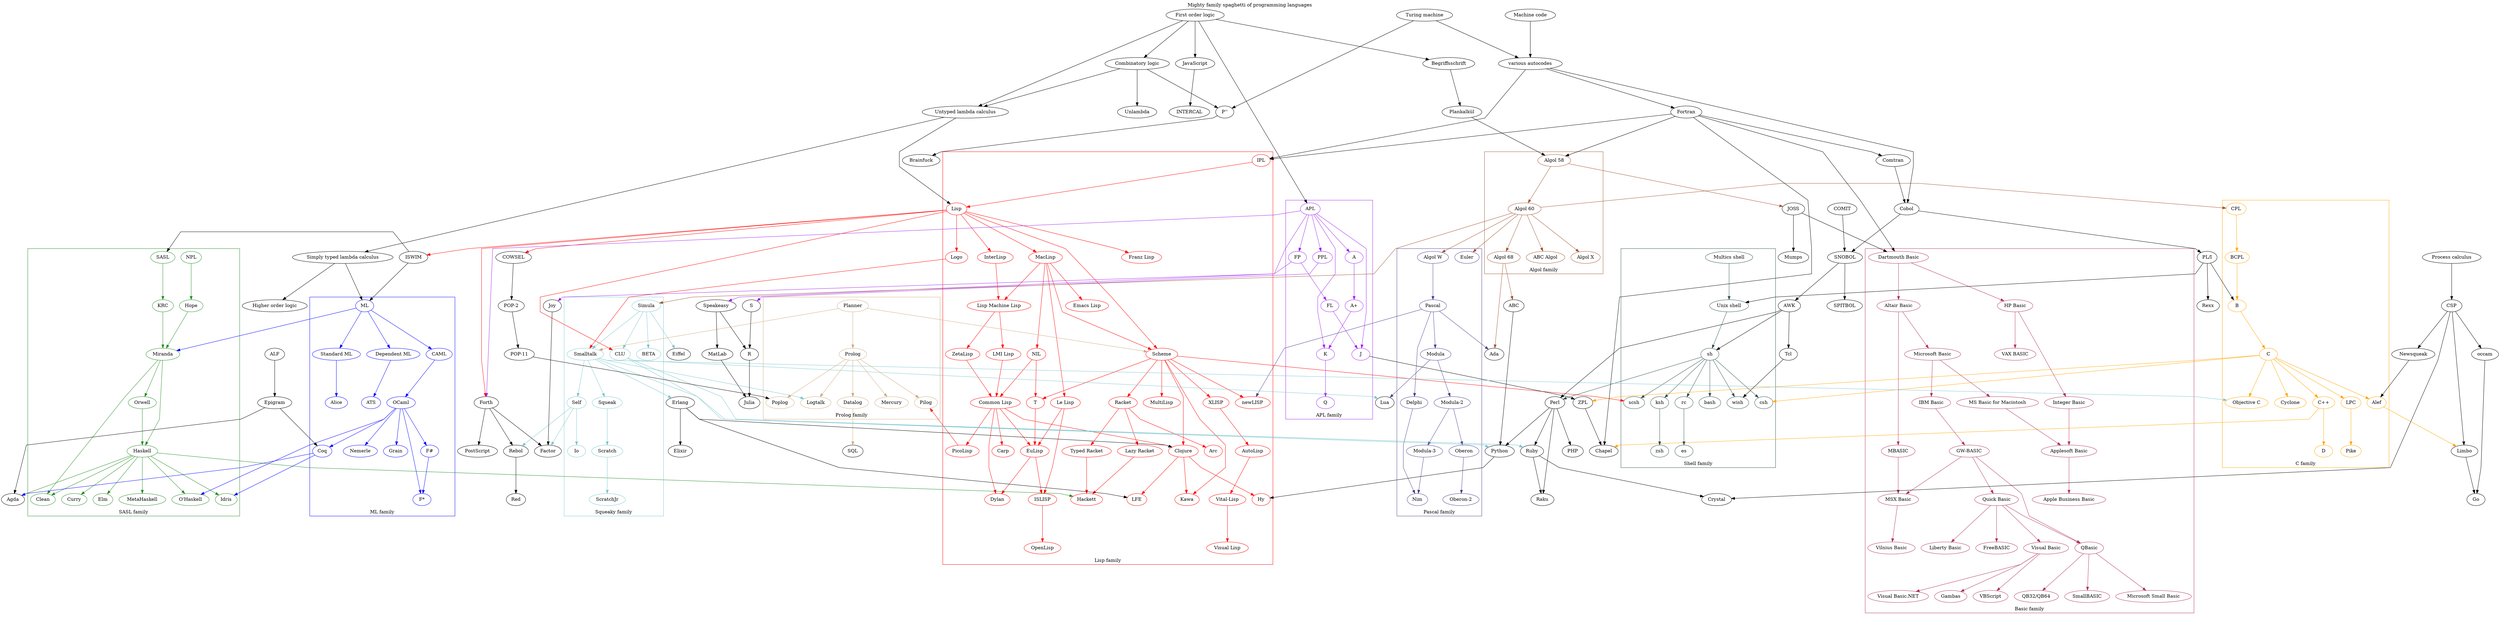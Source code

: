 # -*- graphviz-dot -*-
digraph FP
{
	graph[ranksep=1.5,
	      ratio="compress",
	      overlap="orthodoxy",
	      concentrate=false,
	      label="Mighty family spaghetti of programming languages",
	      labelloc=t,
	      splines="polyline"];

	subgraph cluster_Lisps
	{
		edge[color=red, constraint=true];
		node[color=red];
		graph[pencolor=red,
		      label="Lisp family",
		      labelloc=b];

		"IPL" -> "Lisp" -> "InterLisp" -> "Lisp Machine Lisp" -> "ZetaLisp" -> "Common Lisp";
		"Lisp" -> "MacLisp" -> "Lisp Machine Lisp" -> "LMI Lisp" -> "Common Lisp";
		"MacLisp" -> "Scheme" -> "MultiLisp";
		"Scheme" -> "XLISP" -> "AutoLisp" -> "Vital-Lisp" -> "Visual Lisp";
		"MacLisp" -> "Emacs Lisp";
		"MacLisp" -> "NIL" -> "Common Lisp" -> "Dylan";
		"NIL" -> "T";
		"Common Lisp" -> "Clojure" -> "LFE";
		"Scheme" -> "Clojure" -> "Kawa";
		"Lisp" -> "Logo";
		"Lisp" -> "Franz Lisp";
		"Lisp" -> "Scheme" -> "T";
		"Scheme" -> "Racket" -> "Arc";
		"Racket" -> "Typed Racket" -> "Hackett";
		"Racket" -> "Lazy Racket" -> "Hackett";
		"Scheme" -> "Kawa";
		"Clojure" -> "Hy";
		"Scheme" -> "newLISP";
		"Common Lisp" -> "PicoLisp";
		"MacLisp" -> "Le Lisp" -> "EuLisp";
		"Le Lisp" -> "ISLISP";
		"Common Lisp" -> "EuLisp" -> "Dylan";
		"T" -> "EuLisp" -> "ISLISP" -> "OpenLisp";
		"Common Lisp" -> "Carp";
	}

	subgraph cluster_SASLs
	{
		edge[color=forestgreen, constraint=true];
		node[color=forestgreen];
		graph[pencolor=forestgreen,
		      label="SASL family",
		      labelloc=b];

		subgraph foo
		{
			graph[rank=same];

			"NPL";
			"SASL";
		}

		"NPL" -> "Hope" -> "Miranda";
		"SASL" -> "KRC";
		"KRC" -> "Miranda" -> "Clean";
		"Miranda" -> "Orwell" -> "Haskell" -> "MetaHaskell";
		"Miranda" -> "Haskell" -> "Clean";
		"Haskell" -> "Curry";
		"Haskell" -> "O'Haskell";
		"Haskell" -> "Idris";
		"Haskell" -> "Elm";
	}

	subgraph cluster_MLs
	{
		edge[color=blue, constraint=true];
		node[color=blue];
		graph[pencolor=blue,
		      label="ML family",
		      labelloc=b];

		"ML" -> "Standard ML" -> "Alice";
		"ML" -> "Dependent ML" -> "ATS";
		"ML" -> "CAML" -> "OCaml" -> "F*";
		"OCaml" -> "F#" -> "F*";
		"OCaml" -> "Nemerle";
		"OCaml" -> "Coq";
		"OCaml" -> "Grain";
	}

	subgraph cluster_APLs
	{
		edge[color=purple, constraint=true];
		node[color=purple];
		graph[pencolor=purple,
		      label="APL family",
		      labelloc=b];

		"APL" -> "PPL";
		"APL" -> "J";
		"APL" -> "K" -> "Q";
		"APL" -> "A" -> "A+" -> "K";
		"APL" -> "FP" -> "FL" -> "J";
	}

	subgraph cluster_ALGOLs
	{
		edge[color=sienna, constraint=true];
		node[color=sienna];
		graph[pencolor=sienna,
		      label="Algol family",
		      labelloc=b];

		"Algol 58" -> "Algol 60";
		"Algol 60" -> "Algol 68";
		"Algol 60" -> "ABC Algol";
		"Algol 60" -> "Algol X";
	}

	subgraph cluster_Cs
	{
		edge[color=orange, constraint=true];
		node[color=orange];
		graph[pencolor=orange,
		      label="C family",
		      labelloc=b];

		"CPL" -> "BCPL";
		"BCPL" -> "B";
		"B" -> "C";
		"C" -> "C++" -> "D";
		"C" -> "Cyclone";
		"C" -> "Objective C";
		"C" -> "Alef";
		"C" -> "LPC" -> "Pike";
	}

	subgraph cluster_Pascals
	{
		edge[color=darkslateblue, constraint=true];
		node[color=darkslateblue];
		graph[pencolor=darkslateblue,
		      label="Pascal family",
		      labelloc=b];

		"Euler";
		"Algol W" -> "Pascal";
		"Pascal" -> "Delphi";
		"Pascal" -> "Modula";
		"Delphi" -> "Nim";
		"Modula" -> "Modula-2";
		"Modula-2" -> "Modula-3";
		"Modula-2" -> "Oberon";
		"Modula-3" -> "Nim";
		"Oberon" -> "Oberon-2";
	}

	subgraph cluster_shells
	{
		edge[color=darkslategrey, constraint=true];
		node[color=darkslategrey];
		graph[pencolor=darkslategrey,
		      label="Shell family",
		      labelloc=b];

		"Multics shell" -> "Unix shell";
		"Unix shell" -> "sh" -> "bash";
		"sh" -> "rc" -> "es";
		"sh" -> "csh";
		"sh" -> "ksh" -> "zsh";
		"sh" -> "scsh";
		"sh" -> "wish";
	}

	subgraph cluster_Squeakies
	{
		edge[color=cadetblue3, constraint=true];
		node[color=cadetblue3];
		graph[pencolor=cadetblue3,
		      label="Squeaky family",
		      labelloc=b];

		"Simula" -> "BETA";
		"Simula" -> "Smalltalk";
		"Smalltalk" -> "Self" -> "Io";
		"Smalltalk" -> "Squeak" -> "Scratch" -> "ScratchJr";
		"Simula" -> "CLU";
	}

	subgraph cluster_Prolog
	{
		edge[color=burlywood3, constraint=true];
		node[color=burlywood3];
		graph[pencolor=burlywood3,
		      label="Prolog family",
		      clusterrank=local,
		      labelloc=b];

		"Planner" -> "Prolog";
		"Prolog" -> "Datalog";
		"Prolog" -> "Logtalk";
		"Prolog" -> "Pilog";
		"Prolog" -> "Poplog";
		"Prolog" -> "Mercury";
	}

	subgraph cluster_Basic
	{
		edge[color=maroon, constraint=true];
		node[color=maroon];
		graph[pencolor=maroon,
		      label="Basic family",
		      clusterrank=local,
		      labelloc=b];

		"Dartmouth Basic" -> "HP Basic" -> "Integer Basic" -> "Applesoft Basic";
		"HP Basic" -> "VAX BASIC";
		"Dartmouth Basic" -> "Altair Basic" -> "Microsoft Basic" -> "IBM Basic" -> "GW-BASIC";
		"Microsoft Basic" -> "MS Basic for Macintosh" -> "Applesoft Basic" -> "Apple Business Basic";
		"Altair Basic" -> "MBASIC" -> "MSX Basic";
		"GW-BASIC" -> "MSX Basic" -> "Vilnius Basic";
		"GW-BASIC" -> "Quick Basic" -> "Visual Basic" -> "Visual Basic.NET";
		"Visual Basic" -> "Gambas";
		"Visual Basic" -> "VBScript";
		"Quick Basic" -> "QBasic" -> "QB32/QB64";
		"QBasic" -> "SmallBASIC";
		"Quick Basic" -> "Liberty Basic";
		"Quick Basic" -> "FreeBASIC";
		"GW-BASIC" -> "QBasic" -> "Microsoft Small Basic";
	}

	"COWSEL" -> "POP-2" -> "POP-11" -> "Poplog";
	"Datalog" -> "SQL"[color=burlywood3];
	"Planner" -> "Scheme"[color=burlywood3];
	"Planner" -> "Smalltalk"[color=burlywood3];

	"ISWIM" -> "ML";
	"ISWIM" -> "SASL";
	"Lisp" -> "CLU"[color=red]; 
	"Lisp" -> "ISWIM"[color=red];
	"Lisp" -> "COWSEL"[color=red];
	"Lisp" -> "Forth"[color=red];
	"Logo" -> "Smalltalk"[color=red];
	// "Scheme" -> "Pico"[color=red];
	"Scheme" -> "scsh"[color=red];

	"ABC" -> "Python";

	"Smalltalk" -> "Logtalk"[color=cadetblue3];
	"Smalltalk" -> "Erlang"[color=cadetblue3];
	"Smalltalk" -> "Objective C"[color=cadetblue3];
	"Smalltalk" -> "Ruby"[color=cadetblue3];
	"CLU" -> "Lua"[color=cadetblue3];
	"CLU" -> "Python"[color=cadetblue3];
	"CLU" -> "Ruby"[color=cadetblue3];
	"Simula" -> "Eiffel"[color=cadetblue3];
	"Self" -> "Rebol"[color=cadetblue3];
	"Self" -> "Factor"[color=cadetblue3];

	"PicoLisp" -> "Pilog"[color=red];

	"Algol 68" -> "ABC"[color=sienna];
	"Algol 58" -> "JOSS"[color=sienna];
	"Algol 60" -> "Algol W"[color=sienna];
	"Algol 60" -> "Euler"[color=sienna];
	"Algol 60" -> "CPL"[color=sienna];
	"Algol 60" -> "Simula"[color=sienna];
	"Algol 68" -> "Ada"[color=sienna];

	"JOSS" -> "Dartmouth Basic";
	"JOSS" -> "Mumps";
	"Fortran" -> "IPL";
	"Fortran" -> "Dartmouth Basic";
	"Fortran" -> "Chapel";
	"Fortran" -> "Comtran" -> "Cobol" -> "PL/I" -> "Rexx";
	"PL/I" -> "B";
	"PL/I" -> "Unix shell";

	"C++" -> "Chapel"[color=orange];
	"C" -> "csh"[color=orange];
	"C" -> "ZPL"[color=orange];

	"CSP" -> "Newsqueak" -> "Alef";
	"Alef" -> "Limbo"[color=orange];
	"CSP" -> "Limbo" -> "Go";
	"CSP" -> "occam" -> "Go";

	"ALF" -> "Epigram" -> "Coq";
	"Epigram" -> "Agda";
	// "Erlang" -> "Oz" -> "Alice";
	"Erlang" -> "Elixir";
	"Erlang" -> "LFE";
	"Erlang" -> "Clojure";

	"Forth" -> "Rebol" -> "Red";
	"Forth" -> "Factor";
	"Forth" -> "PostScript";

	"Coq" -> "Agda"[color=blue];
	"Coq" -> "Idris"[color=blue];
	"Haskell" -> "Agda"[color=forestgreen];
	"Haskell" -> "Hackett"[color=forestgreen];

	"Modula" -> "Lua"[color=darkslateblue];
	"Pascal" -> "Ada"[color=darkslateblue];
	"Pascal" -> "newLISP"[color=darkslateblue];

	"OCaml" -> "O'Haskell"[color=blue];
	"ML" -> "Miranda"[color=blue];

	"Cobol" -> "SNOBOL" -> "AWK" -> "Tcl" -> "wish";
	"AWK" -> "Perl" -> "PHP";
	"AWK" -> "sh";
	"COMIT" -> "SNOBOL" -> "SPITBOL";
	"Perl" -> "Raku";
	"Perl" -> "Python" -> "Hy";
	"Perl" -> "Ruby" -> "Crystal";
	"Ruby" -> "Raku";
	"sh" -> "Perl"[color=darkslategrey];

	"APL" -> "Speakeasy"[color=purple];
	"APL" -> "Forth"[color=purple];
	"J" -> "ZPL" -> "Chapel";
	"FP" -> "Joy"[color=purple];
	"Joy" -> "Factor";
	"S" -> "R" -> "Julia";
	"Speakeasy" -> "MatLab" -> "Julia";
	"Speakeasy" -> "R";
	"PPL" -> "S"[color=purple];

	// subgraph cluster_old
	// {
	//  	pencolor=invis;
	//  	label="";
	//  	newrank=true;
	// }
	
	"First order logic" -> "Begriffsschrift" -> "Plankalkül";
	"First order logic" -> "Combinatory logic" -> "Untyped lambda calculus";
	"First order logic" -> "Untyped lambda calculus";
	"Untyped lambda calculus" -> "Simply typed lambda calculus" -> "Higher order logic";
	"Turing machine" -> "P''";
	"Process calculus" -> "CSP" -> "Crystal";
	"Simply typed lambda calculus" -> "ML";
	"First order logic" -> "JavaScript" -> "INTERCAL";
	"Combinatory logic" -> "P''" -> "Brainfuck";
	"Combinatory logic" -> "Unlambda";
	"Turing machine" -> "various autocodes" -> "IPL";
	"Machine code" -> "various autocodes" -> "Cobol";
	"various autocodes" -> "Fortran" -> "Algol 58";
	"First order logic" -> "APL";
	"Untyped lambda calculus" -> "Lisp";
	"Plankalkül" -> "Algol 58";

	// edge[style=dashed, constraint=false];
	// concentrate=false;

	// "APL" -> "MatLab"[color=purple];
	// "Ada" -> "C++";
	// "Ada" -> "Eiffel";
	// "Ada" -> "Ruby";
	// "Agda" -> "Idris";
	// "Algol 60" -> "Dartmouth Basic"[color=sienna];
	// "Algol 60" -> "PL/I"[color=sienna];
	// "Algol 60" -> "POP-2"[color=sienna];
	// "C" -> "Perl"[color=orange];
	// "C" -> "FreeBASIC"[color=orange];
	// "Elm" -> "Grain"[color=forestgreen];
	// "Erlang" -> "F#"
	// "Forth" -> "Joy";
	// "Fortran" -> "VAX BASIC";
	// "FP" -> "Haskell"[color=purple];
	// "Haskell" -> "Mercury"[color=forestgreen];
	// "Hope" -> "Mercury"[color=forestgreen];
	// "Hope" -> "Standard ML"[color=forestgreen];
	// "InterLisp" -> "MultiLisp"[color=red];
	// "MetaHaskell" -> "Nemerle"[color=forestgreen];
	// "Modula" -> "Go"[color=darkslateblue];
	// "Prolog" -> "Curry"[color=burlywood3];
	// "Prolog" -> "Erlang"[color=burlywood3];
	// "Prolog" -> "Oz"[color=burlywood3];
	// "Rexx" -> "Perl";
	// "scsh" -> "newLISP"[color=darkslategrey];
	// "Scheme" -> "Dylan"[color=red];
	// "Scheme" -> "Lua"[color=red];
	// "Scheme" -> "R"[color=red];
	// "Simula" -> "C++"[color=cadetblue3];
	// "Smalltalk" -> "Dylan"[color=cadetblue3];
}
